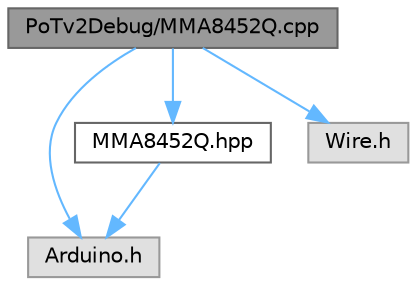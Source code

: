 digraph "PoTv2Debug/MMA8452Q.cpp"
{
 // LATEX_PDF_SIZE
  bgcolor="transparent";
  edge [fontname=Helvetica,fontsize=10,labelfontname=Helvetica,labelfontsize=10];
  node [fontname=Helvetica,fontsize=10,shape=box,height=0.2,width=0.4];
  Node1 [label="PoTv2Debug/MMA8452Q.cpp",height=0.2,width=0.4,color="gray40", fillcolor="grey60", style="filled", fontcolor="black",tooltip=" "];
  Node1 -> Node2 [color="steelblue1",style="solid"];
  Node2 [label="Arduino.h",height=0.2,width=0.4,color="grey60", fillcolor="#E0E0E0", style="filled",tooltip=" "];
  Node1 -> Node3 [color="steelblue1",style="solid"];
  Node3 [label="MMA8452Q.hpp",height=0.2,width=0.4,color="grey40", fillcolor="white", style="filled",URL="$_m_m_a8452_q_8hpp.html",tooltip="6DOF IMU class used to get isLefty, originally written by SparkFun"];
  Node3 -> Node2 [color="steelblue1",style="solid"];
  Node1 -> Node4 [color="steelblue1",style="solid"];
  Node4 [label="Wire.h",height=0.2,width=0.4,color="grey60", fillcolor="#E0E0E0", style="filled",tooltip=" "];
}
